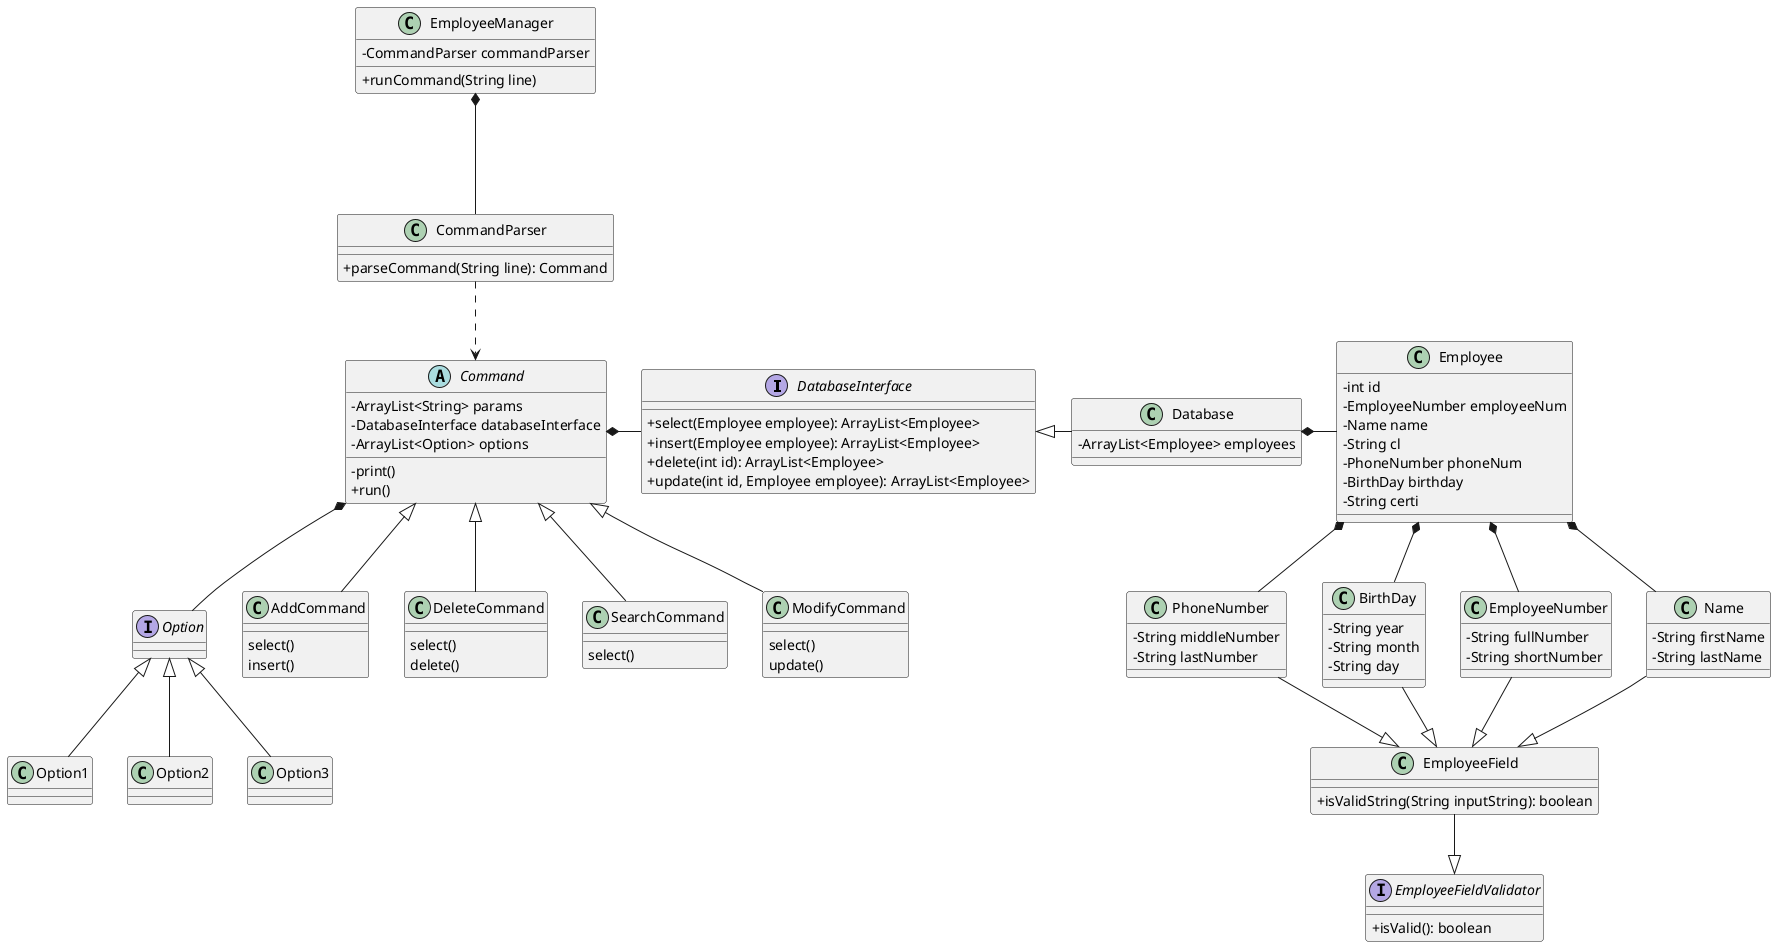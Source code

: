 @startuml
'https://plantuml.com/class-diagram

skinparam classAttributeIconSize 0

Interface DatabaseInterface

class EmployeeManager {
    -CommandParser commandParser

    +runCommand(String line)
}

class Name {
    - String firstName
    - String lastName
}

class PhoneNumber {
    - String middleNumber
    - String lastNumber
}


class BirthDay {
    - String year
    - String month
    - String day
}

class EmployeeNumber {
    - String fullNumber
    - String shortNumber
}

class Employee {
    -int id
    -EmployeeNumber employeeNum
    -Name name
    -String cl
    -PhoneNumber phoneNum
    -BirthDay birthday
    -String certi

'    + getFirstName()
'    + getLastName()
}

class EmployeeField {
    + isValidString(String inputString): boolean
}

interface EmployeeFieldValidator {
    + isValid(): boolean
}

interface Option {

}

class Option1 {

}

class Option2 {

}

class Option3 {

}

'class SearchManager {
'    + search(): ArrayList<Employee>
'}

class CommandParser {
    +parseCommand(String line): Command
}


interface DatabaseInterface {
    +select(Employee employee): ArrayList<Employee>
    +insert(Employee employee): ArrayList<Employee>
    +delete(int id): ArrayList<Employee>
    +update(int id, Employee employee): ArrayList<Employee>
}

class Database {
'    - SearchManager searchManager
    - ArrayList<Employee> employees
}

abstract class Command {
    - ArrayList<String> params
    - DatabaseInterface databaseInterface
    - ArrayList<Option> options
'    - Comparable comparable


    - print()
    + run()
}

class AddCommand {
    select()
    insert()
}

class DeleteCommand {
    select()
    delete()
}

class SearchCommand {
    select()
}

class ModifyCommand {
    select()
    update()
}
CommandParser ..> Command
EmployeeManager *--- CommandParser
Database *- Employee

'Database *-- SearchManager

Command <|-- DeleteCommand
Command <|-- SearchCommand
Command <|-- ModifyCommand

Command *- DatabaseInterface
Command *-- Option

DatabaseInterface <|- Database

Command <|-- AddCommand


Option <|-- Option1
Option <|-- Option2
Option <|-- Option3

Employee *-- PhoneNumber
Employee *-- Name
Employee *-- BirthDay
Employee *-- EmployeeNumber

PhoneNumber --|> EmployeeField
Name --|> EmployeeField
BirthDay --|> EmployeeField
EmployeeNumber --|> EmployeeField

EmployeeField --|> EmployeeFieldValidator

@enduml
